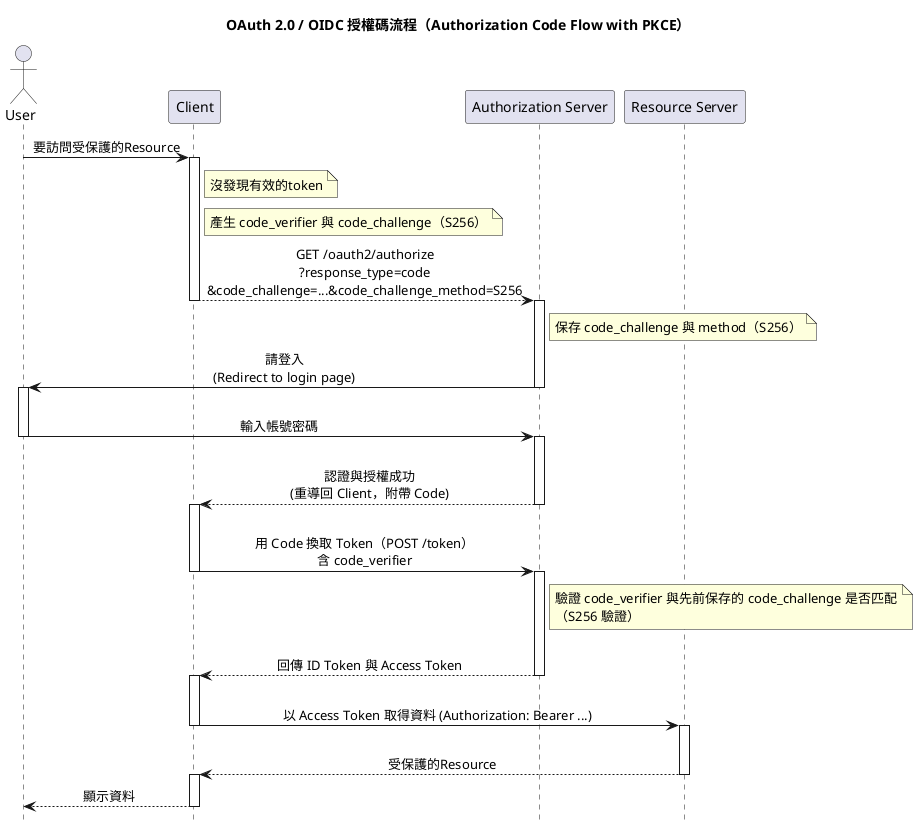 @startuml
title OAuth 2.0 / OIDC 授權碼流程（Authorization Code Flow with PKCE）
hide footbox
skinparam SequenceMessageAlign center

actor User as U
participant Client as C
participant "Authorization Server" as AS
participant "Resource Server" as RS

U -> C : 要訪問受保護的Resource
activate C
note right of C
沒發現有效的token
end note
note right of C
產生 code_verifier 與 code_challenge（S256）
end note
C --> AS : GET /oauth2/authorize\n?response_type=code\n&code_challenge=...&code_challenge_method=S256
deactivate C
activate AS
note right of AS
保存 code_challenge 與 method（S256）
end note
AS -> U : 請登入\n(Redirect to login page)
deactivate AS
activate U
U -> AS : \n輸入帳號密碼
deactivate U
activate AS
AS --> C : \n認證與授權成功\n(重導回 Client，附帶 Code)
deactivate AS
activate C
C -> AS : \n用 Code 換取 Token（POST /token）\n含 code_verifier
deactivate C
activate AS
note right of AS
驗證 code_verifier 與先前保存的 code_challenge 是否匹配
（S256 驗證）
end note
AS --> C : \n回傳 ID Token 與 Access Token
deactivate AS
activate C
C -> RS : \n以 Access Token 取得資料 (Authorization: Bearer ...)
deactivate C
activate RS
RS --> C : \n受保護的Resource
deactivate RS
activate C
C --> U : 顯示資料
deactivate C

@enduml